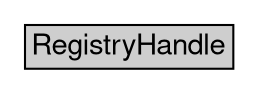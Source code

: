 digraph RegistryHandle {
	graph [bb="0,0,115,36",
		rankdir=LR
	];
	node [label="\N"];
	RegistryHandle	 [height=0.5,
		label=<<table BORDER="0" CELLBORDER="1" CELLSPACING="0"> <tr> <td BGCOLOR="#CECECE" HREF="/html/IODEFv2/RegistryHandle.html" TITLE="The RegistryHandle class represents a handle into an Internet registry or community-specific database. "><FONT FACE="Nimbus Sans L">RegistryHandle</FONT></td> </tr>" %</table>>,
		pos="57.5,18",
		shape=plaintext,
		width=1.5972];
}
